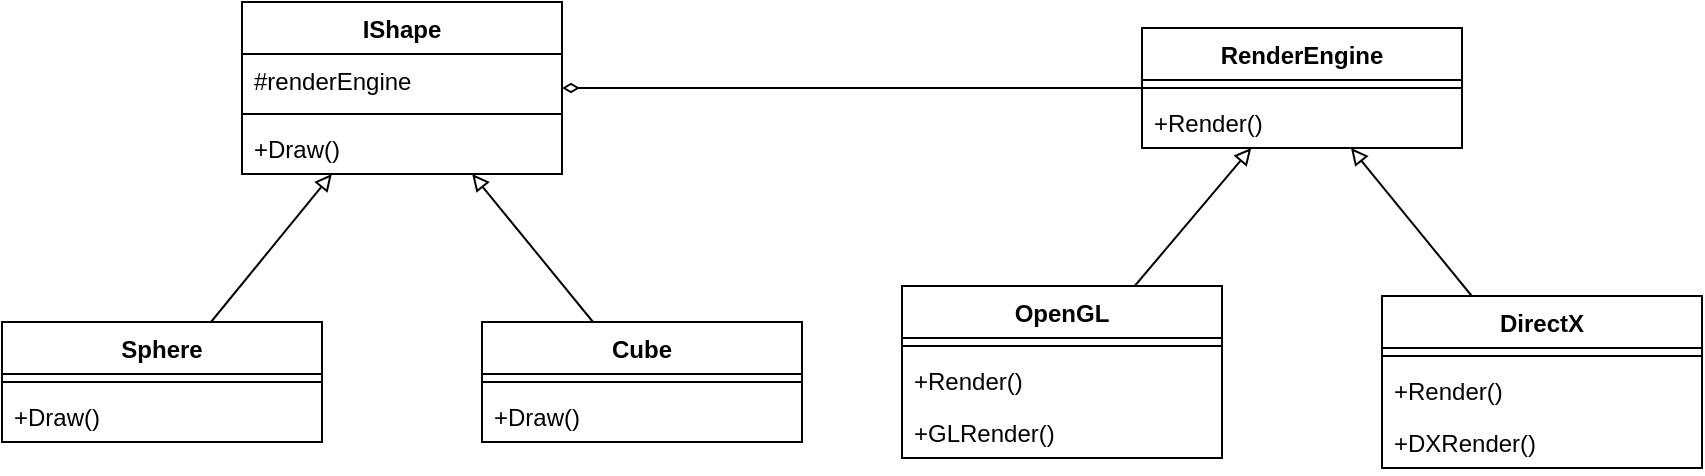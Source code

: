 <mxfile version="22.1.11" type="device">
  <diagram name="第 1 页" id="zUCtrumFvC-ZaQOsrr6P">
    <mxGraphModel dx="1434" dy="844" grid="1" gridSize="10" guides="1" tooltips="1" connect="1" arrows="1" fold="1" page="1" pageScale="1" pageWidth="827" pageHeight="1169" math="0" shadow="0">
      <root>
        <mxCell id="0" />
        <mxCell id="1" parent="0" />
        <mxCell id="NS1GL99qn9jfcqVGbXED-30" style="edgeStyle=none;rounded=0;orthogonalLoop=1;jettySize=auto;html=1;endArrow=diamondThin;endFill=0;" edge="1" parent="1" source="NS1GL99qn9jfcqVGbXED-1" target="NS1GL99qn9jfcqVGbXED-24">
          <mxGeometry relative="1" as="geometry" />
        </mxCell>
        <mxCell id="NS1GL99qn9jfcqVGbXED-1" value="RenderEngine" style="swimlane;fontStyle=1;align=center;verticalAlign=top;childLayout=stackLayout;horizontal=1;startSize=26;horizontalStack=0;resizeParent=1;resizeParentMax=0;resizeLast=0;collapsible=1;marginBottom=0;whiteSpace=wrap;html=1;" vertex="1" parent="1">
          <mxGeometry x="570" y="413" width="160" height="60" as="geometry" />
        </mxCell>
        <mxCell id="NS1GL99qn9jfcqVGbXED-2" value="" style="line;strokeWidth=1;fillColor=none;align=left;verticalAlign=middle;spacingTop=-1;spacingLeft=3;spacingRight=3;rotatable=0;labelPosition=right;points=[];portConstraint=eastwest;strokeColor=inherit;" vertex="1" parent="NS1GL99qn9jfcqVGbXED-1">
          <mxGeometry y="26" width="160" height="8" as="geometry" />
        </mxCell>
        <mxCell id="NS1GL99qn9jfcqVGbXED-3" value="+Render()" style="text;strokeColor=none;fillColor=none;align=left;verticalAlign=top;spacingLeft=4;spacingRight=4;overflow=hidden;rotatable=0;points=[[0,0.5],[1,0.5]];portConstraint=eastwest;whiteSpace=wrap;html=1;" vertex="1" parent="NS1GL99qn9jfcqVGbXED-1">
          <mxGeometry y="34" width="160" height="26" as="geometry" />
        </mxCell>
        <mxCell id="NS1GL99qn9jfcqVGbXED-4" style="edgeStyle=none;rounded=0;orthogonalLoop=1;jettySize=auto;html=1;endArrow=block;endFill=0;" edge="1" parent="1" source="NS1GL99qn9jfcqVGbXED-5" target="NS1GL99qn9jfcqVGbXED-1">
          <mxGeometry relative="1" as="geometry" />
        </mxCell>
        <mxCell id="NS1GL99qn9jfcqVGbXED-5" value="OpenGL" style="swimlane;fontStyle=1;align=center;verticalAlign=top;childLayout=stackLayout;horizontal=1;startSize=26;horizontalStack=0;resizeParent=1;resizeParentMax=0;resizeLast=0;collapsible=1;marginBottom=0;whiteSpace=wrap;html=1;" vertex="1" parent="1">
          <mxGeometry x="450" y="542" width="160" height="86" as="geometry" />
        </mxCell>
        <mxCell id="NS1GL99qn9jfcqVGbXED-6" value="" style="line;strokeWidth=1;fillColor=none;align=left;verticalAlign=middle;spacingTop=-1;spacingLeft=3;spacingRight=3;rotatable=0;labelPosition=right;points=[];portConstraint=eastwest;strokeColor=inherit;" vertex="1" parent="NS1GL99qn9jfcqVGbXED-5">
          <mxGeometry y="26" width="160" height="8" as="geometry" />
        </mxCell>
        <mxCell id="NS1GL99qn9jfcqVGbXED-7" value="+Render()" style="text;strokeColor=none;fillColor=none;align=left;verticalAlign=top;spacingLeft=4;spacingRight=4;overflow=hidden;rotatable=0;points=[[0,0.5],[1,0.5]];portConstraint=eastwest;whiteSpace=wrap;html=1;" vertex="1" parent="NS1GL99qn9jfcqVGbXED-5">
          <mxGeometry y="34" width="160" height="26" as="geometry" />
        </mxCell>
        <mxCell id="NS1GL99qn9jfcqVGbXED-8" value="+GLRender()" style="text;strokeColor=none;fillColor=none;align=left;verticalAlign=top;spacingLeft=4;spacingRight=4;overflow=hidden;rotatable=0;points=[[0,0.5],[1,0.5]];portConstraint=eastwest;whiteSpace=wrap;html=1;" vertex="1" parent="NS1GL99qn9jfcqVGbXED-5">
          <mxGeometry y="60" width="160" height="26" as="geometry" />
        </mxCell>
        <mxCell id="NS1GL99qn9jfcqVGbXED-9" style="edgeStyle=none;rounded=0;orthogonalLoop=1;jettySize=auto;html=1;endArrow=block;endFill=0;" edge="1" parent="1" source="NS1GL99qn9jfcqVGbXED-10" target="NS1GL99qn9jfcqVGbXED-1">
          <mxGeometry relative="1" as="geometry" />
        </mxCell>
        <mxCell id="NS1GL99qn9jfcqVGbXED-10" value="DirectX" style="swimlane;fontStyle=1;align=center;verticalAlign=top;childLayout=stackLayout;horizontal=1;startSize=26;horizontalStack=0;resizeParent=1;resizeParentMax=0;resizeLast=0;collapsible=1;marginBottom=0;whiteSpace=wrap;html=1;" vertex="1" parent="1">
          <mxGeometry x="690" y="547" width="160" height="86" as="geometry" />
        </mxCell>
        <mxCell id="NS1GL99qn9jfcqVGbXED-11" value="" style="line;strokeWidth=1;fillColor=none;align=left;verticalAlign=middle;spacingTop=-1;spacingLeft=3;spacingRight=3;rotatable=0;labelPosition=right;points=[];portConstraint=eastwest;strokeColor=inherit;" vertex="1" parent="NS1GL99qn9jfcqVGbXED-10">
          <mxGeometry y="26" width="160" height="8" as="geometry" />
        </mxCell>
        <mxCell id="NS1GL99qn9jfcqVGbXED-12" value="+Render()" style="text;strokeColor=none;fillColor=none;align=left;verticalAlign=top;spacingLeft=4;spacingRight=4;overflow=hidden;rotatable=0;points=[[0,0.5],[1,0.5]];portConstraint=eastwest;whiteSpace=wrap;html=1;" vertex="1" parent="NS1GL99qn9jfcqVGbXED-10">
          <mxGeometry y="34" width="160" height="26" as="geometry" />
        </mxCell>
        <mxCell id="NS1GL99qn9jfcqVGbXED-13" value="+DXRender()" style="text;strokeColor=none;fillColor=none;align=left;verticalAlign=top;spacingLeft=4;spacingRight=4;overflow=hidden;rotatable=0;points=[[0,0.5],[1,0.5]];portConstraint=eastwest;whiteSpace=wrap;html=1;" vertex="1" parent="NS1GL99qn9jfcqVGbXED-10">
          <mxGeometry y="60" width="160" height="26" as="geometry" />
        </mxCell>
        <mxCell id="NS1GL99qn9jfcqVGbXED-28" style="edgeStyle=none;rounded=0;orthogonalLoop=1;jettySize=auto;html=1;endArrow=block;endFill=0;" edge="1" parent="1" source="NS1GL99qn9jfcqVGbXED-14" target="NS1GL99qn9jfcqVGbXED-24">
          <mxGeometry relative="1" as="geometry" />
        </mxCell>
        <mxCell id="NS1GL99qn9jfcqVGbXED-14" value="Sphere" style="swimlane;fontStyle=1;align=center;verticalAlign=top;childLayout=stackLayout;horizontal=1;startSize=26;horizontalStack=0;resizeParent=1;resizeParentMax=0;resizeLast=0;collapsible=1;marginBottom=0;whiteSpace=wrap;html=1;" vertex="1" parent="1">
          <mxGeometry y="560" width="160" height="60" as="geometry" />
        </mxCell>
        <mxCell id="NS1GL99qn9jfcqVGbXED-16" value="" style="line;strokeWidth=1;fillColor=none;align=left;verticalAlign=middle;spacingTop=-1;spacingLeft=3;spacingRight=3;rotatable=0;labelPosition=right;points=[];portConstraint=eastwest;strokeColor=inherit;" vertex="1" parent="NS1GL99qn9jfcqVGbXED-14">
          <mxGeometry y="26" width="160" height="8" as="geometry" />
        </mxCell>
        <mxCell id="NS1GL99qn9jfcqVGbXED-17" value="+Draw()" style="text;strokeColor=none;fillColor=none;align=left;verticalAlign=top;spacingLeft=4;spacingRight=4;overflow=hidden;rotatable=0;points=[[0,0.5],[1,0.5]];portConstraint=eastwest;whiteSpace=wrap;html=1;" vertex="1" parent="NS1GL99qn9jfcqVGbXED-14">
          <mxGeometry y="34" width="160" height="26" as="geometry" />
        </mxCell>
        <mxCell id="NS1GL99qn9jfcqVGbXED-29" style="edgeStyle=none;rounded=0;orthogonalLoop=1;jettySize=auto;html=1;endArrow=block;endFill=0;" edge="1" parent="1" source="NS1GL99qn9jfcqVGbXED-18" target="NS1GL99qn9jfcqVGbXED-24">
          <mxGeometry relative="1" as="geometry" />
        </mxCell>
        <mxCell id="NS1GL99qn9jfcqVGbXED-18" value="Cube" style="swimlane;fontStyle=1;align=center;verticalAlign=top;childLayout=stackLayout;horizontal=1;startSize=26;horizontalStack=0;resizeParent=1;resizeParentMax=0;resizeLast=0;collapsible=1;marginBottom=0;whiteSpace=wrap;html=1;" vertex="1" parent="1">
          <mxGeometry x="240" y="560" width="160" height="60" as="geometry" />
        </mxCell>
        <mxCell id="NS1GL99qn9jfcqVGbXED-19" value="" style="line;strokeWidth=1;fillColor=none;align=left;verticalAlign=middle;spacingTop=-1;spacingLeft=3;spacingRight=3;rotatable=0;labelPosition=right;points=[];portConstraint=eastwest;strokeColor=inherit;" vertex="1" parent="NS1GL99qn9jfcqVGbXED-18">
          <mxGeometry y="26" width="160" height="8" as="geometry" />
        </mxCell>
        <mxCell id="NS1GL99qn9jfcqVGbXED-20" value="+Draw()" style="text;strokeColor=none;fillColor=none;align=left;verticalAlign=top;spacingLeft=4;spacingRight=4;overflow=hidden;rotatable=0;points=[[0,0.5],[1,0.5]];portConstraint=eastwest;whiteSpace=wrap;html=1;" vertex="1" parent="NS1GL99qn9jfcqVGbXED-18">
          <mxGeometry y="34" width="160" height="26" as="geometry" />
        </mxCell>
        <mxCell id="NS1GL99qn9jfcqVGbXED-24" value="IShape" style="swimlane;fontStyle=1;align=center;verticalAlign=top;childLayout=stackLayout;horizontal=1;startSize=26;horizontalStack=0;resizeParent=1;resizeParentMax=0;resizeLast=0;collapsible=1;marginBottom=0;whiteSpace=wrap;html=1;" vertex="1" parent="1">
          <mxGeometry x="120" y="400" width="160" height="86" as="geometry" />
        </mxCell>
        <mxCell id="NS1GL99qn9jfcqVGbXED-25" value="#renderEngine" style="text;strokeColor=none;fillColor=none;align=left;verticalAlign=top;spacingLeft=4;spacingRight=4;overflow=hidden;rotatable=0;points=[[0,0.5],[1,0.5]];portConstraint=eastwest;whiteSpace=wrap;html=1;" vertex="1" parent="NS1GL99qn9jfcqVGbXED-24">
          <mxGeometry y="26" width="160" height="26" as="geometry" />
        </mxCell>
        <mxCell id="NS1GL99qn9jfcqVGbXED-26" value="" style="line;strokeWidth=1;fillColor=none;align=left;verticalAlign=middle;spacingTop=-1;spacingLeft=3;spacingRight=3;rotatable=0;labelPosition=right;points=[];portConstraint=eastwest;strokeColor=inherit;" vertex="1" parent="NS1GL99qn9jfcqVGbXED-24">
          <mxGeometry y="52" width="160" height="8" as="geometry" />
        </mxCell>
        <mxCell id="NS1GL99qn9jfcqVGbXED-27" value="+Draw()" style="text;strokeColor=none;fillColor=none;align=left;verticalAlign=top;spacingLeft=4;spacingRight=4;overflow=hidden;rotatable=0;points=[[0,0.5],[1,0.5]];portConstraint=eastwest;whiteSpace=wrap;html=1;" vertex="1" parent="NS1GL99qn9jfcqVGbXED-24">
          <mxGeometry y="60" width="160" height="26" as="geometry" />
        </mxCell>
      </root>
    </mxGraphModel>
  </diagram>
</mxfile>

